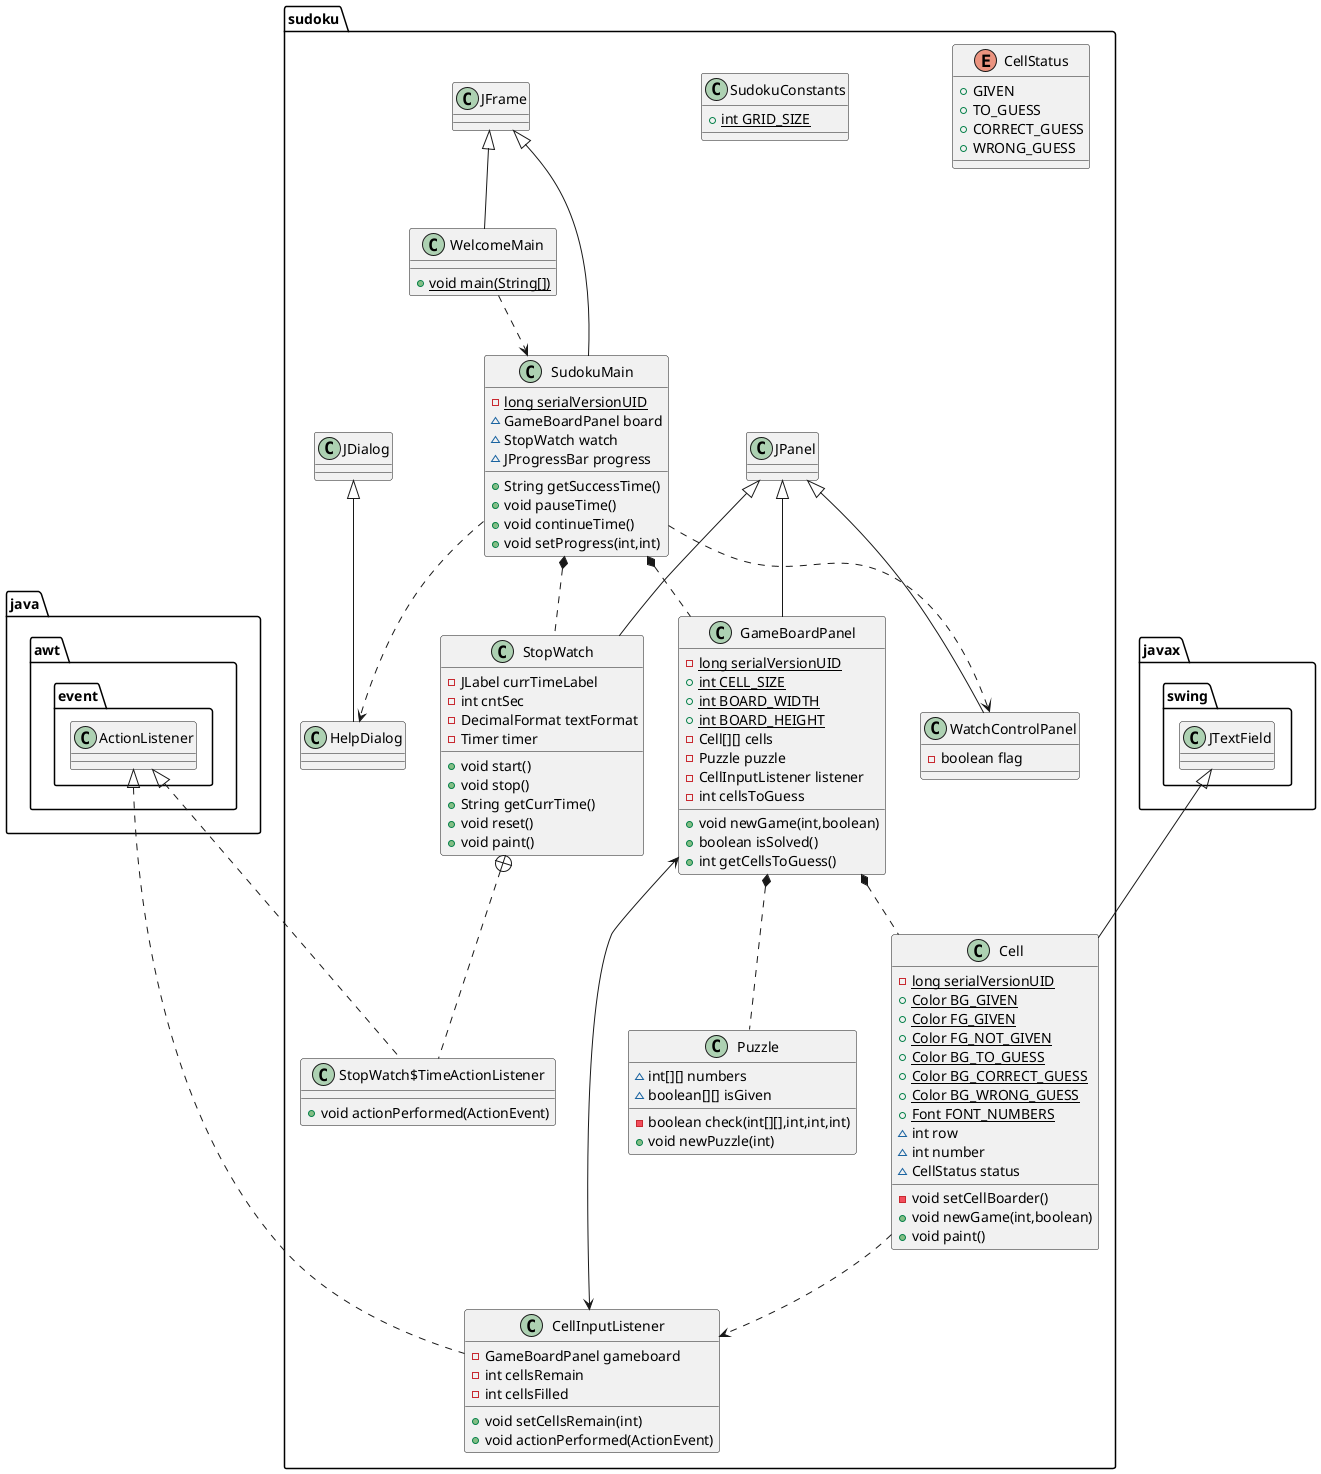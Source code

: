 @startuml
class sudoku.GameBoardPanel {
- {static} long serialVersionUID
+ {static} int CELL_SIZE
+ {static} int BOARD_WIDTH
+ {static} int BOARD_HEIGHT
- Cell[][] cells
- Puzzle puzzle
- CellInputListener listener
- int cellsToGuess
+ void newGame(int,boolean)
+ boolean isSolved()
+ int getCellsToGuess()
}
class sudoku.CellInputListener {
- GameBoardPanel gameboard
- int cellsRemain
- int cellsFilled
+ void setCellsRemain(int)
+ void actionPerformed(ActionEvent)
}
class sudoku.WatchControlPanel {
- boolean flag
}
enum sudoku.CellStatus {
+  GIVEN
+  TO_GUESS
+  CORRECT_GUESS
+  WRONG_GUESS
}
class sudoku.Puzzle {
~ int[][] numbers
~ boolean[][] isGiven
- boolean check(int[][],int,int,int)
+ void newPuzzle(int)
}
class sudoku.StopWatch {
- JLabel currTimeLabel
- int cntSec
- DecimalFormat textFormat
- Timer timer
+ void start()
+ void stop()
+ String getCurrTime()
+ void reset()
+ void paint()
}
class sudoku.StopWatch$TimeActionListener {
+ void actionPerformed(ActionEvent)
}
class sudoku.HelpDialog {
}
class sudoku.WelcomeMain {
+ {static} void main(String[])
}
class sudoku.SudokuConstants {
+ {static} int GRID_SIZE
}
class sudoku.Cell {
- {static} long serialVersionUID
+ {static} Color BG_GIVEN
+ {static} Color FG_GIVEN
+ {static} Color FG_NOT_GIVEN
+ {static} Color BG_TO_GUESS
+ {static} Color BG_CORRECT_GUESS
+ {static} Color BG_WRONG_GUESS
+ {static} Font FONT_NUMBERS
~ int row
~ int number
~ CellStatus status
- void setCellBoarder()
+ void newGame(int,boolean)
+ void paint()
}
class sudoku.SudokuMain {
- {static} long serialVersionUID
~ GameBoardPanel board
~ StopWatch watch
~ JProgressBar progress
+ String getSuccessTime()
+ void pauseTime()
+ void continueTime()
+ void setProgress(int,int)
}


sudoku.JPanel <|-- sudoku.GameBoardPanel
java.awt.event.ActionListener <|.. sudoku.CellInputListener
sudoku.JPanel <|-- sudoku.WatchControlPanel
sudoku.JPanel <|-- sudoku.StopWatch
sudoku.StopWatch +.. sudoku.StopWatch$TimeActionListener
ActionListener <|.. sudoku.StopWatch$TimeActionListener
sudoku.JDialog <|-- sudoku.HelpDialog
sudoku.JFrame <|-- sudoku.WelcomeMain
javax.swing.JTextField <|-- sudoku.Cell
sudoku.JFrame <|-- sudoku.SudokuMain

sudoku.WelcomeMain ..> sudoku.SudokuMain
sudoku.CellInputListener <--> sudoku.GameBoardPanel
sudoku.Cell ..> sudoku.CellInputListener
sudoku.SudokuMain *.. sudoku.GameBoardPanel
sudoku.SudokuMain *.. sudoku.StopWatch
sudoku.SudokuMain ..> sudoku.HelpDialog
sudoku.SudokuMain ..> sudoku.WatchControlPanel
sudoku.GameBoardPanel *.. sudoku.Puzzle
sudoku.GameBoardPanel *.. sudoku.Cell

@enduml